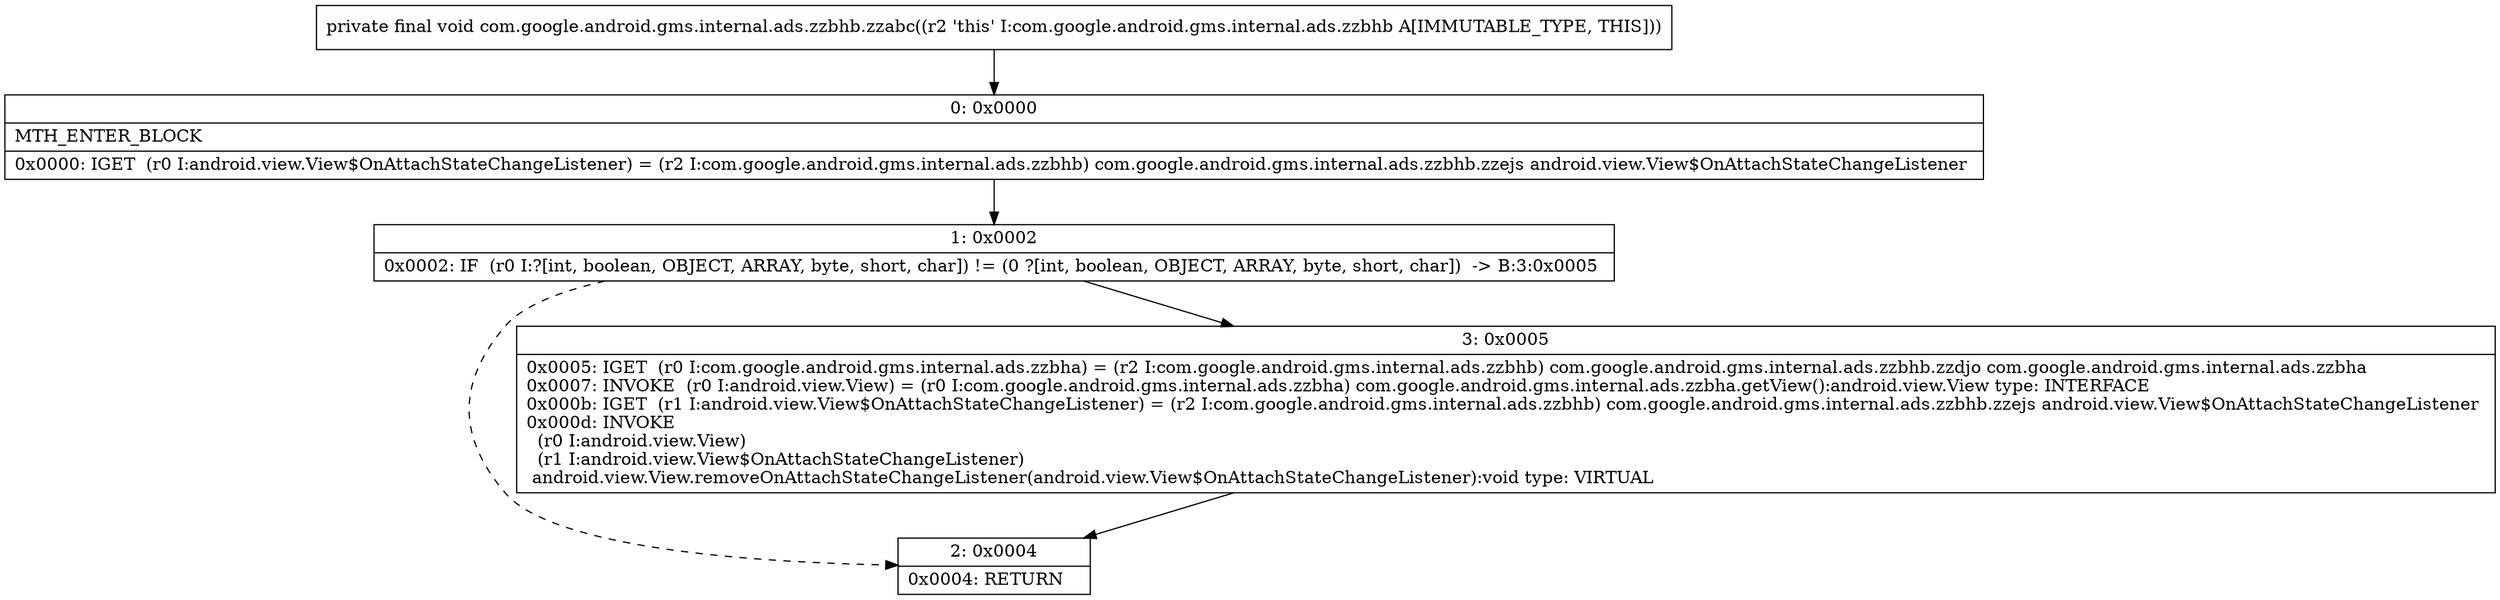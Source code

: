 digraph "CFG forcom.google.android.gms.internal.ads.zzbhb.zzabc()V" {
Node_0 [shape=record,label="{0\:\ 0x0000|MTH_ENTER_BLOCK\l|0x0000: IGET  (r0 I:android.view.View$OnAttachStateChangeListener) = (r2 I:com.google.android.gms.internal.ads.zzbhb) com.google.android.gms.internal.ads.zzbhb.zzejs android.view.View$OnAttachStateChangeListener \l}"];
Node_1 [shape=record,label="{1\:\ 0x0002|0x0002: IF  (r0 I:?[int, boolean, OBJECT, ARRAY, byte, short, char]) != (0 ?[int, boolean, OBJECT, ARRAY, byte, short, char])  \-\> B:3:0x0005 \l}"];
Node_2 [shape=record,label="{2\:\ 0x0004|0x0004: RETURN   \l}"];
Node_3 [shape=record,label="{3\:\ 0x0005|0x0005: IGET  (r0 I:com.google.android.gms.internal.ads.zzbha) = (r2 I:com.google.android.gms.internal.ads.zzbhb) com.google.android.gms.internal.ads.zzbhb.zzdjo com.google.android.gms.internal.ads.zzbha \l0x0007: INVOKE  (r0 I:android.view.View) = (r0 I:com.google.android.gms.internal.ads.zzbha) com.google.android.gms.internal.ads.zzbha.getView():android.view.View type: INTERFACE \l0x000b: IGET  (r1 I:android.view.View$OnAttachStateChangeListener) = (r2 I:com.google.android.gms.internal.ads.zzbhb) com.google.android.gms.internal.ads.zzbhb.zzejs android.view.View$OnAttachStateChangeListener \l0x000d: INVOKE  \l  (r0 I:android.view.View)\l  (r1 I:android.view.View$OnAttachStateChangeListener)\l android.view.View.removeOnAttachStateChangeListener(android.view.View$OnAttachStateChangeListener):void type: VIRTUAL \l}"];
MethodNode[shape=record,label="{private final void com.google.android.gms.internal.ads.zzbhb.zzabc((r2 'this' I:com.google.android.gms.internal.ads.zzbhb A[IMMUTABLE_TYPE, THIS])) }"];
MethodNode -> Node_0;
Node_0 -> Node_1;
Node_1 -> Node_2[style=dashed];
Node_1 -> Node_3;
Node_3 -> Node_2;
}

